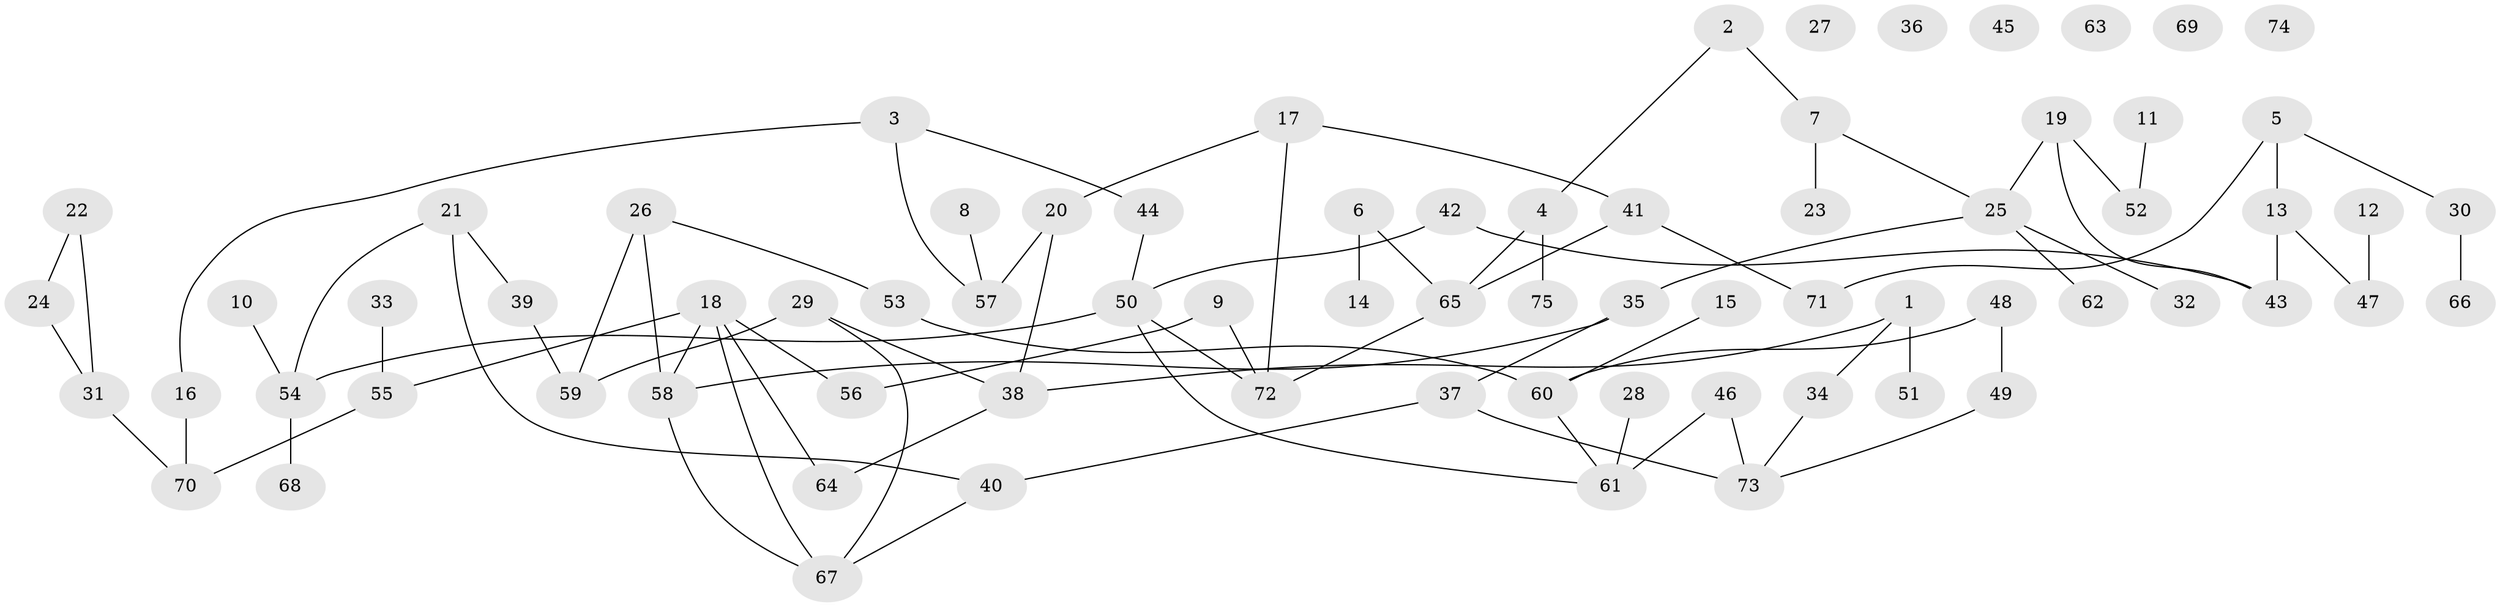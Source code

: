 // Generated by graph-tools (version 1.1) at 2025/25/03/09/25 03:25:24]
// undirected, 75 vertices, 86 edges
graph export_dot {
graph [start="1"]
  node [color=gray90,style=filled];
  1;
  2;
  3;
  4;
  5;
  6;
  7;
  8;
  9;
  10;
  11;
  12;
  13;
  14;
  15;
  16;
  17;
  18;
  19;
  20;
  21;
  22;
  23;
  24;
  25;
  26;
  27;
  28;
  29;
  30;
  31;
  32;
  33;
  34;
  35;
  36;
  37;
  38;
  39;
  40;
  41;
  42;
  43;
  44;
  45;
  46;
  47;
  48;
  49;
  50;
  51;
  52;
  53;
  54;
  55;
  56;
  57;
  58;
  59;
  60;
  61;
  62;
  63;
  64;
  65;
  66;
  67;
  68;
  69;
  70;
  71;
  72;
  73;
  74;
  75;
  1 -- 34;
  1 -- 38;
  1 -- 51;
  2 -- 4;
  2 -- 7;
  3 -- 16;
  3 -- 44;
  3 -- 57;
  4 -- 65;
  4 -- 75;
  5 -- 13;
  5 -- 30;
  5 -- 71;
  6 -- 14;
  6 -- 65;
  7 -- 23;
  7 -- 25;
  8 -- 57;
  9 -- 56;
  9 -- 72;
  10 -- 54;
  11 -- 52;
  12 -- 47;
  13 -- 43;
  13 -- 47;
  15 -- 60;
  16 -- 70;
  17 -- 20;
  17 -- 41;
  17 -- 72;
  18 -- 55;
  18 -- 56;
  18 -- 58;
  18 -- 64;
  18 -- 67;
  19 -- 25;
  19 -- 43;
  19 -- 52;
  20 -- 38;
  20 -- 57;
  21 -- 39;
  21 -- 40;
  21 -- 54;
  22 -- 24;
  22 -- 31;
  24 -- 31;
  25 -- 32;
  25 -- 35;
  25 -- 62;
  26 -- 53;
  26 -- 58;
  26 -- 59;
  28 -- 61;
  29 -- 38;
  29 -- 59;
  29 -- 67;
  30 -- 66;
  31 -- 70;
  33 -- 55;
  34 -- 73;
  35 -- 37;
  35 -- 58;
  37 -- 40;
  37 -- 73;
  38 -- 64;
  39 -- 59;
  40 -- 67;
  41 -- 65;
  41 -- 71;
  42 -- 43;
  42 -- 50;
  44 -- 50;
  46 -- 61;
  46 -- 73;
  48 -- 49;
  48 -- 60;
  49 -- 73;
  50 -- 54;
  50 -- 61;
  50 -- 72;
  53 -- 60;
  54 -- 68;
  55 -- 70;
  58 -- 67;
  60 -- 61;
  65 -- 72;
}
